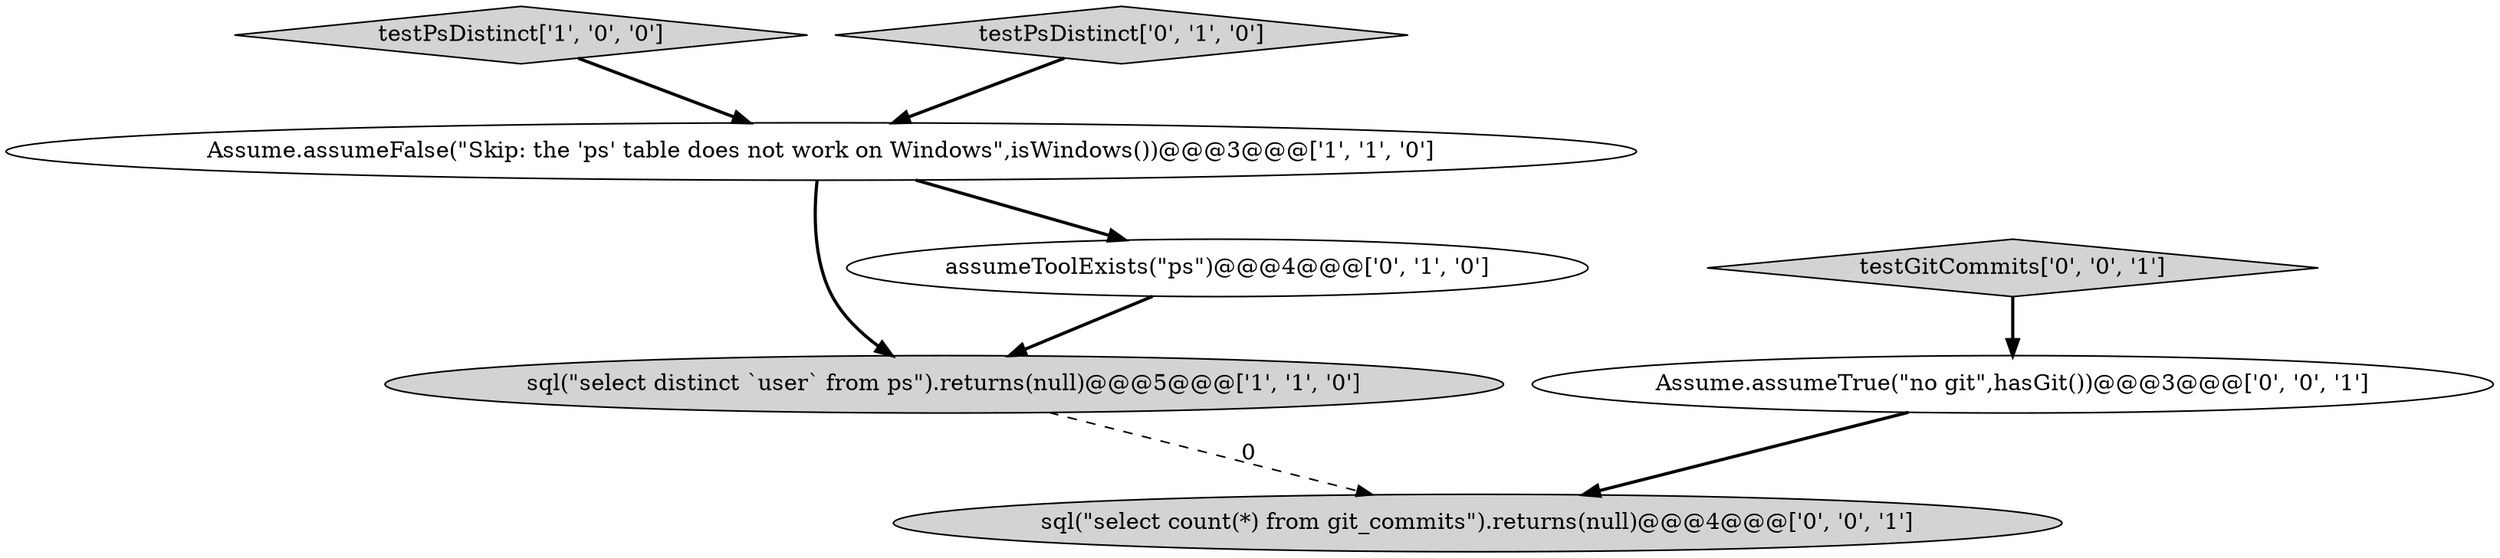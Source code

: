 digraph {
2 [style = filled, label = "testPsDistinct['1', '0', '0']", fillcolor = lightgray, shape = diamond image = "AAA0AAABBB1BBB"];
4 [style = filled, label = "testPsDistinct['0', '1', '0']", fillcolor = lightgray, shape = diamond image = "AAA0AAABBB2BBB"];
1 [style = filled, label = "sql(\"select distinct `user` from ps\").returns(null)@@@5@@@['1', '1', '0']", fillcolor = lightgray, shape = ellipse image = "AAA0AAABBB1BBB"];
0 [style = filled, label = "Assume.assumeFalse(\"Skip: the 'ps' table does not work on Windows\",isWindows())@@@3@@@['1', '1', '0']", fillcolor = white, shape = ellipse image = "AAA0AAABBB1BBB"];
3 [style = filled, label = "assumeToolExists(\"ps\")@@@4@@@['0', '1', '0']", fillcolor = white, shape = ellipse image = "AAA1AAABBB2BBB"];
7 [style = filled, label = "Assume.assumeTrue(\"no git\",hasGit())@@@3@@@['0', '0', '1']", fillcolor = white, shape = ellipse image = "AAA0AAABBB3BBB"];
5 [style = filled, label = "sql(\"select count(*) from git_commits\").returns(null)@@@4@@@['0', '0', '1']", fillcolor = lightgray, shape = ellipse image = "AAA0AAABBB3BBB"];
6 [style = filled, label = "testGitCommits['0', '0', '1']", fillcolor = lightgray, shape = diamond image = "AAA0AAABBB3BBB"];
7->5 [style = bold, label=""];
2->0 [style = bold, label=""];
1->5 [style = dashed, label="0"];
6->7 [style = bold, label=""];
0->3 [style = bold, label=""];
0->1 [style = bold, label=""];
4->0 [style = bold, label=""];
3->1 [style = bold, label=""];
}
